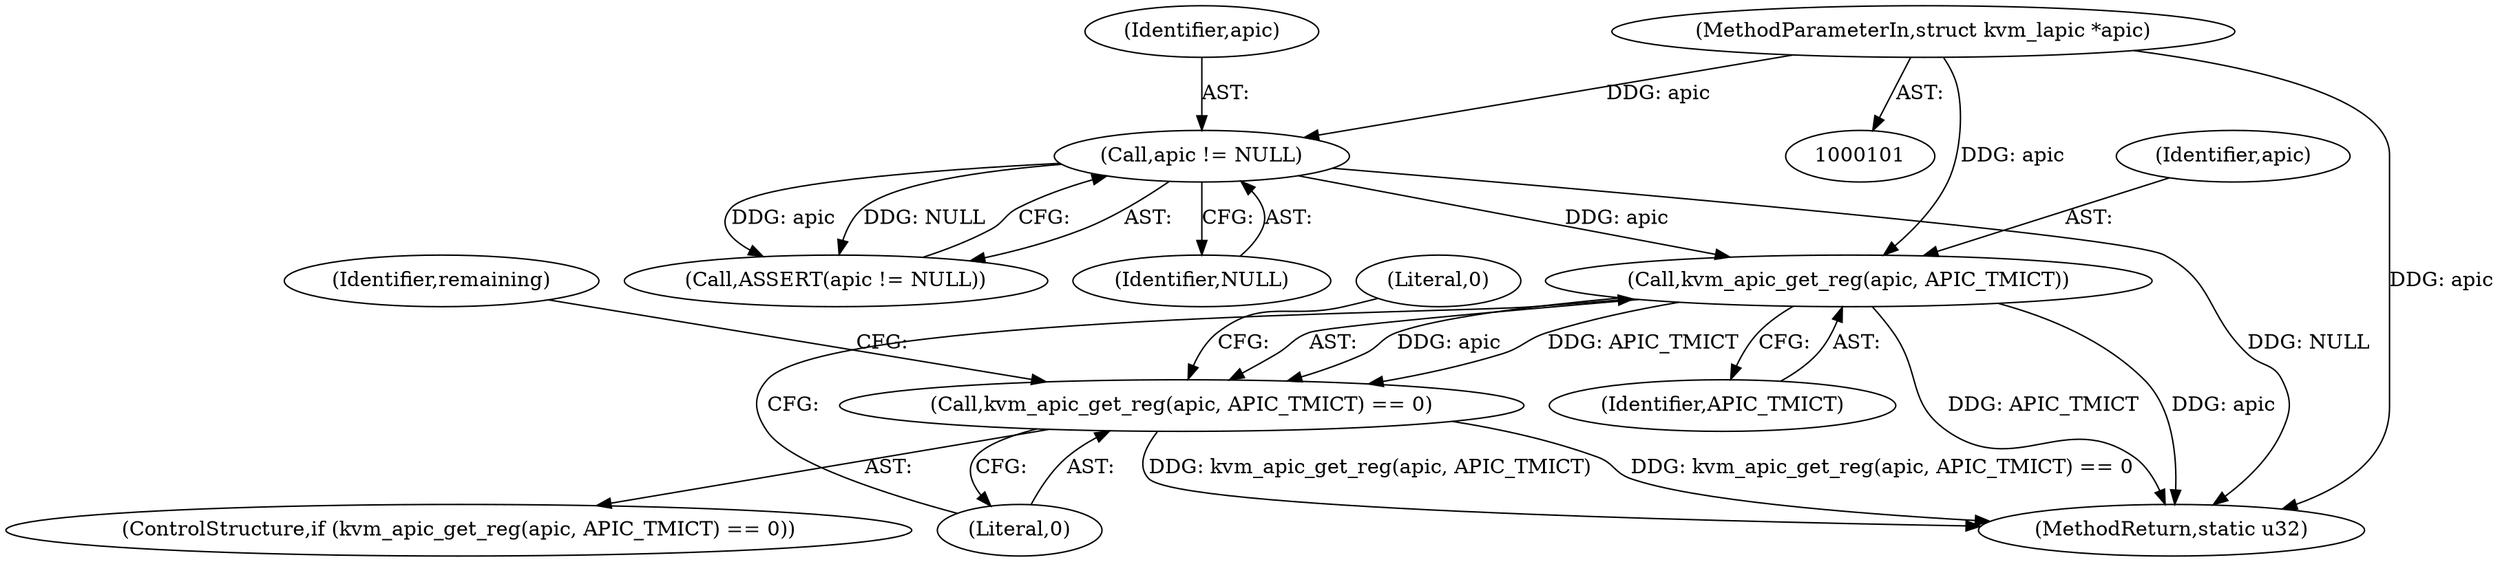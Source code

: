 digraph "0_linux_b963a22e6d1a266a67e9eecc88134713fd54775c@pointer" {
"1000113" [label="(Call,kvm_apic_get_reg(apic, APIC_TMICT))"];
"1000108" [label="(Call,apic != NULL)"];
"1000102" [label="(MethodParameterIn,struct kvm_lapic *apic)"];
"1000112" [label="(Call,kvm_apic_get_reg(apic, APIC_TMICT) == 0)"];
"1000114" [label="(Identifier,apic)"];
"1000112" [label="(Call,kvm_apic_get_reg(apic, APIC_TMICT) == 0)"];
"1000109" [label="(Identifier,apic)"];
"1000116" [label="(Literal,0)"];
"1000107" [label="(Call,ASSERT(apic != NULL))"];
"1000113" [label="(Call,kvm_apic_get_reg(apic, APIC_TMICT))"];
"1000115" [label="(Identifier,APIC_TMICT)"];
"1000111" [label="(ControlStructure,if (kvm_apic_get_reg(apic, APIC_TMICT) == 0))"];
"1000120" [label="(Identifier,remaining)"];
"1000102" [label="(MethodParameterIn,struct kvm_lapic *apic)"];
"1000159" [label="(MethodReturn,static u32)"];
"1000110" [label="(Identifier,NULL)"];
"1000118" [label="(Literal,0)"];
"1000108" [label="(Call,apic != NULL)"];
"1000113" -> "1000112"  [label="AST: "];
"1000113" -> "1000115"  [label="CFG: "];
"1000114" -> "1000113"  [label="AST: "];
"1000115" -> "1000113"  [label="AST: "];
"1000116" -> "1000113"  [label="CFG: "];
"1000113" -> "1000159"  [label="DDG: apic"];
"1000113" -> "1000159"  [label="DDG: APIC_TMICT"];
"1000113" -> "1000112"  [label="DDG: apic"];
"1000113" -> "1000112"  [label="DDG: APIC_TMICT"];
"1000108" -> "1000113"  [label="DDG: apic"];
"1000102" -> "1000113"  [label="DDG: apic"];
"1000108" -> "1000107"  [label="AST: "];
"1000108" -> "1000110"  [label="CFG: "];
"1000109" -> "1000108"  [label="AST: "];
"1000110" -> "1000108"  [label="AST: "];
"1000107" -> "1000108"  [label="CFG: "];
"1000108" -> "1000159"  [label="DDG: NULL"];
"1000108" -> "1000107"  [label="DDG: apic"];
"1000108" -> "1000107"  [label="DDG: NULL"];
"1000102" -> "1000108"  [label="DDG: apic"];
"1000102" -> "1000101"  [label="AST: "];
"1000102" -> "1000159"  [label="DDG: apic"];
"1000112" -> "1000111"  [label="AST: "];
"1000112" -> "1000116"  [label="CFG: "];
"1000116" -> "1000112"  [label="AST: "];
"1000118" -> "1000112"  [label="CFG: "];
"1000120" -> "1000112"  [label="CFG: "];
"1000112" -> "1000159"  [label="DDG: kvm_apic_get_reg(apic, APIC_TMICT) == 0"];
"1000112" -> "1000159"  [label="DDG: kvm_apic_get_reg(apic, APIC_TMICT)"];
}

